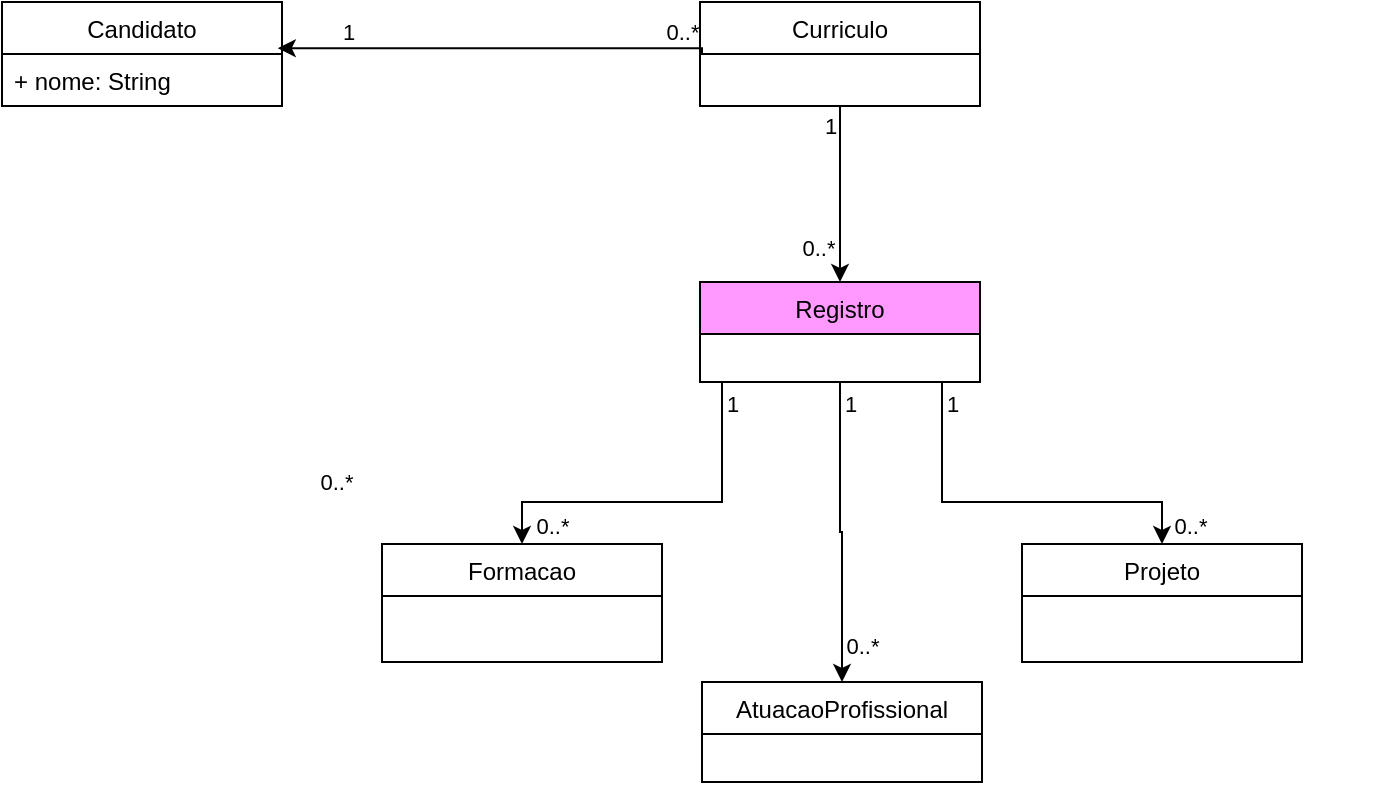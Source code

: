 <mxfile version="20.2.3" type="device"><diagram id="C5RBs43oDa-KdzZeNtuy" name="Page-1"><mxGraphModel dx="1875" dy="779" grid="1" gridSize="10" guides="1" tooltips="1" connect="1" arrows="1" fold="1" page="1" pageScale="1" pageWidth="1169" pageHeight="827" math="0" shadow="0"><root><mxCell id="WIyWlLk6GJQsqaUBKTNV-0"/><mxCell id="WIyWlLk6GJQsqaUBKTNV-1" parent="WIyWlLk6GJQsqaUBKTNV-0"/><mxCell id="5pWUYSo_b0-4WmAFsa7C-0" value="Candidato" style="swimlane;fontStyle=0;childLayout=stackLayout;horizontal=1;startSize=26;fillColor=none;horizontalStack=0;resizeParent=1;resizeParentMax=0;resizeLast=0;collapsible=1;marginBottom=0;" parent="WIyWlLk6GJQsqaUBKTNV-1" vertex="1"><mxGeometry x="180" y="270" width="140" height="52" as="geometry"/></mxCell><mxCell id="5pWUYSo_b0-4WmAFsa7C-1" value="+ nome: String" style="text;strokeColor=none;fillColor=none;align=left;verticalAlign=top;spacingLeft=4;spacingRight=4;overflow=hidden;rotatable=0;points=[[0,0.5],[1,0.5]];portConstraint=eastwest;" parent="5pWUYSo_b0-4WmAFsa7C-0" vertex="1"><mxGeometry y="26" width="140" height="26" as="geometry"/></mxCell><mxCell id="5pWUYSo_b0-4WmAFsa7C-10" style="edgeStyle=orthogonalEdgeStyle;rounded=0;orthogonalLoop=1;jettySize=auto;html=1;entryX=0.985;entryY=-0.112;entryDx=0;entryDy=0;entryPerimeter=0;exitX=0;exitY=0.5;exitDx=0;exitDy=0;" parent="WIyWlLk6GJQsqaUBKTNV-1" source="5pWUYSo_b0-4WmAFsa7C-4" target="5pWUYSo_b0-4WmAFsa7C-1" edge="1"><mxGeometry relative="1" as="geometry"><mxPoint x="470" y="300" as="sourcePoint"/><mxPoint x="470" y="418" as="targetPoint"/><Array as="points"><mxPoint x="530" y="293"/></Array></mxGeometry></mxCell><mxCell id="5pWUYSo_b0-4WmAFsa7C-11" value="0..*" style="edgeLabel;html=1;align=center;verticalAlign=middle;resizable=0;points=[];" parent="5pWUYSo_b0-4WmAFsa7C-10" vertex="1" connectable="0"><mxGeometry x="-0.78" relative="1" as="geometry"><mxPoint x="10" y="-8" as="offset"/></mxGeometry></mxCell><mxCell id="5pWUYSo_b0-4WmAFsa7C-12" value="1" style="edgeLabel;html=1;align=center;verticalAlign=middle;resizable=0;points=[];" parent="5pWUYSo_b0-4WmAFsa7C-10" vertex="1" connectable="0"><mxGeometry x="0.704" y="1" relative="1" as="geometry"><mxPoint x="3" y="-9" as="offset"/></mxGeometry></mxCell><mxCell id="5pWUYSo_b0-4WmAFsa7C-29" style="edgeStyle=orthogonalEdgeStyle;rounded=0;orthogonalLoop=1;jettySize=auto;html=1;" parent="WIyWlLk6GJQsqaUBKTNV-1" source="5pWUYSo_b0-4WmAFsa7C-4" target="5pWUYSo_b0-4WmAFsa7C-28" edge="1"><mxGeometry relative="1" as="geometry"/></mxCell><mxCell id="5pWUYSo_b0-4WmAFsa7C-34" style="edgeStyle=orthogonalEdgeStyle;rounded=0;orthogonalLoop=1;jettySize=auto;html=1;entryX=0.5;entryY=0;entryDx=0;entryDy=0;" parent="WIyWlLk6GJQsqaUBKTNV-1" target="5pWUYSo_b0-4WmAFsa7C-32" edge="1"><mxGeometry relative="1" as="geometry"><Array as="points"><mxPoint x="650" y="520"/><mxPoint x="760" y="520"/></Array><mxPoint x="650" y="460" as="sourcePoint"/></mxGeometry></mxCell><mxCell id="5pWUYSo_b0-4WmAFsa7C-4" value="Curriculo" style="swimlane;fontStyle=0;childLayout=stackLayout;horizontal=1;startSize=26;fillColor=none;horizontalStack=0;resizeParent=1;resizeParentMax=0;resizeLast=0;collapsible=1;marginBottom=0;" parent="WIyWlLk6GJQsqaUBKTNV-1" vertex="1"><mxGeometry x="529" y="270" width="140" height="52" as="geometry"/></mxCell><mxCell id="5pWUYSo_b0-4WmAFsa7C-18" value="Formacao" style="swimlane;fontStyle=0;childLayout=stackLayout;horizontal=1;startSize=26;fillColor=none;horizontalStack=0;resizeParent=1;resizeParentMax=0;resizeLast=0;collapsible=1;marginBottom=0;" parent="WIyWlLk6GJQsqaUBKTNV-1" vertex="1"><mxGeometry x="370" y="541" width="140" height="59" as="geometry"/></mxCell><mxCell id="5pWUYSo_b0-4WmAFsa7C-22" style="edgeStyle=orthogonalEdgeStyle;rounded=0;orthogonalLoop=1;jettySize=auto;html=1;entryX=0.5;entryY=0;entryDx=0;entryDy=0;" parent="WIyWlLk6GJQsqaUBKTNV-1" target="5pWUYSo_b0-4WmAFsa7C-18" edge="1"><mxGeometry relative="1" as="geometry"><mxPoint x="570" y="460" as="sourcePoint"/><mxPoint x="360" y="339.998" as="targetPoint"/><Array as="points"><mxPoint x="540" y="460"/><mxPoint x="540" y="520"/><mxPoint x="440" y="520"/></Array></mxGeometry></mxCell><mxCell id="5pWUYSo_b0-4WmAFsa7C-23" value="0..*" style="edgeLabel;html=1;align=center;verticalAlign=middle;resizable=0;points=[];" parent="5pWUYSo_b0-4WmAFsa7C-22" vertex="1" connectable="0"><mxGeometry x="-0.78" relative="1" as="geometry"><mxPoint x="-200" y="50" as="offset"/></mxGeometry></mxCell><mxCell id="5pWUYSo_b0-4WmAFsa7C-24" value="1" style="edgeLabel;html=1;align=center;verticalAlign=middle;resizable=0;points=[];" parent="5pWUYSo_b0-4WmAFsa7C-22" vertex="1" connectable="0"><mxGeometry x="0.704" y="1" relative="1" as="geometry"><mxPoint x="205" y="-50" as="offset"/></mxGeometry></mxCell><mxCell id="8_7PrR5p7Q75AS43KW7H-3" style="edgeStyle=orthogonalEdgeStyle;rounded=0;orthogonalLoop=1;jettySize=auto;html=1;entryX=0.5;entryY=0;entryDx=0;entryDy=0;" edge="1" parent="WIyWlLk6GJQsqaUBKTNV-1" source="5pWUYSo_b0-4WmAFsa7C-28" target="8_7PrR5p7Q75AS43KW7H-1"><mxGeometry relative="1" as="geometry"/></mxCell><mxCell id="5pWUYSo_b0-4WmAFsa7C-28" value="Registro" style="swimlane;fontStyle=0;childLayout=stackLayout;horizontal=1;startSize=26;fillColor=#FF99FF;horizontalStack=0;resizeParent=1;resizeParentMax=0;resizeLast=0;collapsible=1;marginBottom=0;" parent="WIyWlLk6GJQsqaUBKTNV-1" vertex="1"><mxGeometry x="529" y="410" width="140" height="50" as="geometry"/></mxCell><mxCell id="5pWUYSo_b0-4WmAFsa7C-30" value="0..*" style="edgeLabel;html=1;align=center;verticalAlign=middle;resizable=0;points=[];" parent="WIyWlLk6GJQsqaUBKTNV-1" vertex="1" connectable="0"><mxGeometry x="587.421" y="393" as="geometry"/></mxCell><mxCell id="5pWUYSo_b0-4WmAFsa7C-31" value="1" style="edgeLabel;html=1;align=center;verticalAlign=middle;resizable=0;points=[];" parent="WIyWlLk6GJQsqaUBKTNV-1" vertex="1" connectable="0"><mxGeometry x="594.0" y="331.263" as="geometry"/></mxCell><mxCell id="5pWUYSo_b0-4WmAFsa7C-32" value="Projeto" style="swimlane;fontStyle=0;childLayout=stackLayout;horizontal=1;startSize=26;fillColor=none;horizontalStack=0;resizeParent=1;resizeParentMax=0;resizeLast=0;collapsible=1;marginBottom=0;" parent="WIyWlLk6GJQsqaUBKTNV-1" vertex="1"><mxGeometry x="690" y="541" width="140" height="59" as="geometry"/></mxCell><mxCell id="5pWUYSo_b0-4WmAFsa7C-36" value="0..*" style="edgeLabel;html=1;align=center;verticalAlign=middle;resizable=0;points=[];" parent="WIyWlLk6GJQsqaUBKTNV-1" vertex="1" connectable="0"><mxGeometry x="864.001" y="520" as="geometry"><mxPoint x="-90" y="12" as="offset"/></mxGeometry></mxCell><mxCell id="8_7PrR5p7Q75AS43KW7H-1" value="AtuacaoProfissional" style="swimlane;fontStyle=0;childLayout=stackLayout;horizontal=1;startSize=26;fillColor=none;horizontalStack=0;resizeParent=1;resizeParentMax=0;resizeLast=0;collapsible=1;marginBottom=0;" vertex="1" parent="WIyWlLk6GJQsqaUBKTNV-1"><mxGeometry x="530" y="610" width="140" height="50" as="geometry"/></mxCell><mxCell id="8_7PrR5p7Q75AS43KW7H-5" value="1" style="edgeLabel;html=1;align=center;verticalAlign=middle;resizable=0;points=[];" vertex="1" connectable="0" parent="WIyWlLk6GJQsqaUBKTNV-1"><mxGeometry x="665" y="480" as="geometry"><mxPoint x="-61" y="-9" as="offset"/></mxGeometry></mxCell><mxCell id="8_7PrR5p7Q75AS43KW7H-6" value="1" style="edgeLabel;html=1;align=center;verticalAlign=middle;resizable=0;points=[];" vertex="1" connectable="0" parent="WIyWlLk6GJQsqaUBKTNV-1"><mxGeometry x="606" y="480" as="geometry"><mxPoint x="-61" y="-9" as="offset"/></mxGeometry></mxCell><mxCell id="8_7PrR5p7Q75AS43KW7H-7" value="0..*" style="edgeLabel;html=1;align=center;verticalAlign=middle;resizable=0;points=[];" vertex="1" connectable="0" parent="WIyWlLk6GJQsqaUBKTNV-1"><mxGeometry x="700.001" y="580" as="geometry"><mxPoint x="-90" y="12" as="offset"/></mxGeometry></mxCell><mxCell id="8_7PrR5p7Q75AS43KW7H-8" value="0..*" style="edgeLabel;html=1;align=center;verticalAlign=middle;resizable=0;points=[];" vertex="1" connectable="0" parent="WIyWlLk6GJQsqaUBKTNV-1"><mxGeometry x="545.001" y="520" as="geometry"><mxPoint x="-90" y="12" as="offset"/></mxGeometry></mxCell></root></mxGraphModel></diagram></mxfile>